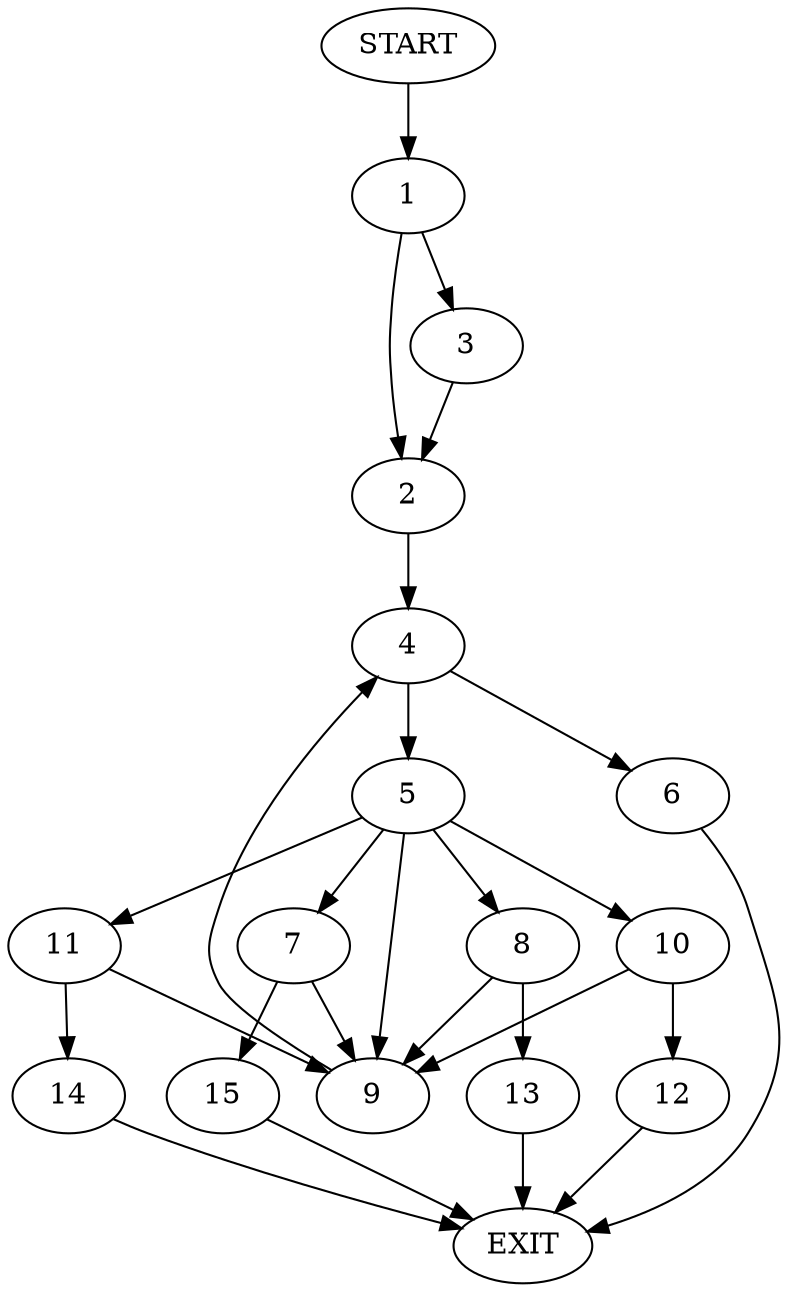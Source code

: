 digraph {
0 [label="START"]
16 [label="EXIT"]
0 -> 1
1 -> 2
1 -> 3
2 -> 4
3 -> 2
4 -> 5
4 -> 6
5 -> 7
5 -> 8
5 -> 9
5 -> 10
5 -> 11
6 -> 16
9 -> 4
10 -> 12
10 -> 9
8 -> 13
8 -> 9
11 -> 9
11 -> 14
7 -> 9
7 -> 15
15 -> 16
14 -> 16
13 -> 16
12 -> 16
}
